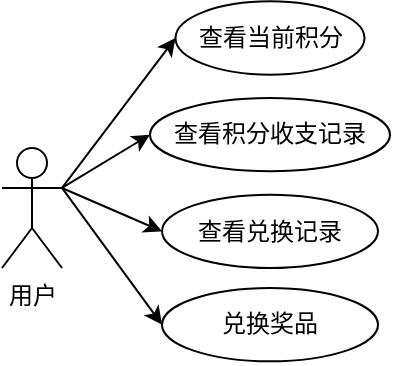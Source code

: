 <mxfile version="26.2.13">
  <diagram name="第 1 页" id="bXbiH3EwShpQN_3dVzvC">
    <mxGraphModel dx="566" dy="480" grid="1" gridSize="10" guides="1" tooltips="1" connect="1" arrows="1" fold="1" page="1" pageScale="1" pageWidth="827" pageHeight="1169" math="0" shadow="0">
      <root>
        <mxCell id="0" />
        <mxCell id="1" parent="0" />
        <mxCell id="T0GfKvfOkViN-3Pl21w1-7" style="edgeStyle=none;rounded=0;orthogonalLoop=1;jettySize=auto;html=1;exitX=1;exitY=0.333;exitDx=0;exitDy=0;exitPerimeter=0;entryX=0;entryY=0.5;entryDx=0;entryDy=0;" edge="1" parent="1" source="rSCCLJno3e1j1hXcmhqp-1" target="2t82qzao_Dj3ipLsuFm_-3">
          <mxGeometry relative="1" as="geometry" />
        </mxCell>
        <mxCell id="T0GfKvfOkViN-3Pl21w1-8" style="edgeStyle=none;rounded=0;orthogonalLoop=1;jettySize=auto;html=1;exitX=1;exitY=0.333;exitDx=0;exitDy=0;exitPerimeter=0;entryX=0;entryY=0.5;entryDx=0;entryDy=0;" edge="1" parent="1" source="rSCCLJno3e1j1hXcmhqp-1" target="T0GfKvfOkViN-3Pl21w1-1">
          <mxGeometry relative="1" as="geometry" />
        </mxCell>
        <mxCell id="T0GfKvfOkViN-3Pl21w1-9" style="edgeStyle=none;rounded=0;orthogonalLoop=1;jettySize=auto;html=1;exitX=1;exitY=0.333;exitDx=0;exitDy=0;exitPerimeter=0;entryX=0;entryY=0.5;entryDx=0;entryDy=0;" edge="1" parent="1" source="rSCCLJno3e1j1hXcmhqp-1" target="T0GfKvfOkViN-3Pl21w1-2">
          <mxGeometry relative="1" as="geometry" />
        </mxCell>
        <mxCell id="T0GfKvfOkViN-3Pl21w1-10" style="edgeStyle=none;rounded=0;orthogonalLoop=1;jettySize=auto;html=1;exitX=1;exitY=0.333;exitDx=0;exitDy=0;exitPerimeter=0;entryX=0;entryY=0.5;entryDx=0;entryDy=0;" edge="1" parent="1" source="rSCCLJno3e1j1hXcmhqp-1" target="T0GfKvfOkViN-3Pl21w1-4">
          <mxGeometry relative="1" as="geometry" />
        </mxCell>
        <mxCell id="rSCCLJno3e1j1hXcmhqp-1" value="用户" style="shape=umlActor;verticalLabelPosition=bottom;verticalAlign=top;html=1;outlineConnect=0;" parent="1" vertex="1">
          <mxGeometry x="140" y="120.0" width="30" height="60" as="geometry" />
        </mxCell>
        <mxCell id="2t82qzao_Dj3ipLsuFm_-3" value="查看当前积分" style="ellipse;whiteSpace=wrap;html=1;" parent="1" vertex="1">
          <mxGeometry x="226.75" y="46.66" width="94.5" height="36.67" as="geometry" />
        </mxCell>
        <mxCell id="T0GfKvfOkViN-3Pl21w1-1" value="查看积分收支记录" style="ellipse;whiteSpace=wrap;html=1;" vertex="1" parent="1">
          <mxGeometry x="214" y="94.99" width="120" height="36.67" as="geometry" />
        </mxCell>
        <mxCell id="T0GfKvfOkViN-3Pl21w1-2" value="查看兑换记录" style="ellipse;whiteSpace=wrap;html=1;" vertex="1" parent="1">
          <mxGeometry x="220" y="143.33" width="108" height="36.67" as="geometry" />
        </mxCell>
        <mxCell id="T0GfKvfOkViN-3Pl21w1-4" value="兑换奖品" style="ellipse;whiteSpace=wrap;html=1;" vertex="1" parent="1">
          <mxGeometry x="220" y="190" width="108" height="36.67" as="geometry" />
        </mxCell>
      </root>
    </mxGraphModel>
  </diagram>
</mxfile>
